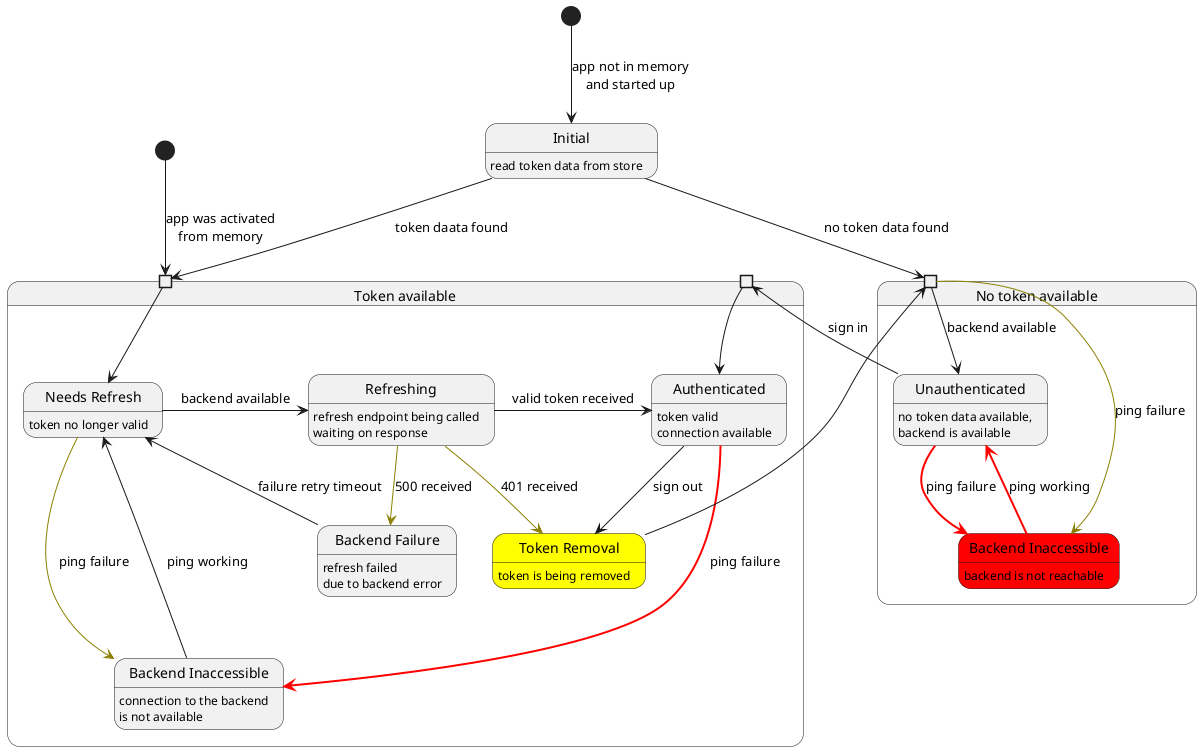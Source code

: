 @startuml AuthState
state Initial : read token data from store
[*] --> Initial : app not in memory\nand started up

state "Token available" as Authenticated {
  state " " as needsRefreshPin <<inputPin>>
  state " " as authenticatedPin <<inputPin>>
  needsRefreshPin --> NeedsRefresh
  authenticatedPin --> AuthenticatedOnline
  state "Needs Refresh" as NeedsRefresh: token no longer valid
  state Refreshing: refresh endpoint being called\nwaiting on response
  state "Authenticated" as AuthenticatedOnline: token valid\nconnection available
  state "Backend Inaccessible" as BackendInaccessible: connection to the backend\nis not available
  state "Backend Failure" as BackendFailure: refresh failed\ndue to backend error
  state "Token Removal" as TokenRemoval #yellow: token is being removed
  NeedsRefresh -> Refreshing: backend available
  Refreshing -right-> AuthenticatedOnline: valid token received
  Refreshing -[#8B8000]-> TokenRemoval: 401 received
  AuthenticatedOnline -[#red,bold]-> BackendInaccessible : ping failure
  BackendInaccessible ---> NeedsRefresh : ping working
  NeedsRefresh -[#8B8000]-> BackendInaccessible : ping failure
  Refreshing -[#8B8000]-> BackendFailure : 500 received
  BackendFailure --> NeedsRefresh : failure retry timeout
  AuthenticatedOnline --> TokenRemoval : sign out
}

state "No token available" as NoToken {
  state " " as unauthenticatedPin <<inputPin>>
  state Unauthenticated : no token data available,\nbackend is available
  state "Backend Inaccessible" as UnauthenticatedOffline #red : backend is not reachable
  unauthenticatedPin --> Unauthenticated : backend available
  unauthenticatedPin -[#8B8000]-> UnauthenticatedOffline : ping failure
  Unauthenticated -[#red,bold]-> UnauthenticatedOffline : ping failure
  UnauthenticatedOffline -[#red,bold]-> Unauthenticated : ping working
  Unauthenticated --> authenticatedPin : sign in

}


Initial --> unauthenticatedPin : no token data found
Initial --> needsRefreshPin : token daata found
TokenRemoval --> unauthenticatedPin

state AppActivate <<start>>
AppActivate --> needsRefreshPin : app was activated\nfrom memory
@enduml
